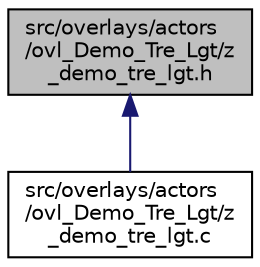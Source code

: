 digraph "src/overlays/actors/ovl_Demo_Tre_Lgt/z_demo_tre_lgt.h"
{
 // LATEX_PDF_SIZE
  edge [fontname="Helvetica",fontsize="10",labelfontname="Helvetica",labelfontsize="10"];
  node [fontname="Helvetica",fontsize="10",shape=record];
  Node1 [label="src/overlays/actors\l/ovl_Demo_Tre_Lgt/z\l_demo_tre_lgt.h",height=0.2,width=0.4,color="black", fillcolor="grey75", style="filled", fontcolor="black",tooltip=" "];
  Node1 -> Node2 [dir="back",color="midnightblue",fontsize="10",style="solid",fontname="Helvetica"];
  Node2 [label="src/overlays/actors\l/ovl_Demo_Tre_Lgt/z\l_demo_tre_lgt.c",height=0.2,width=0.4,color="black", fillcolor="white", style="filled",URL="$d4/d1b/z__demo__tre__lgt_8c.html",tooltip=" "];
}
